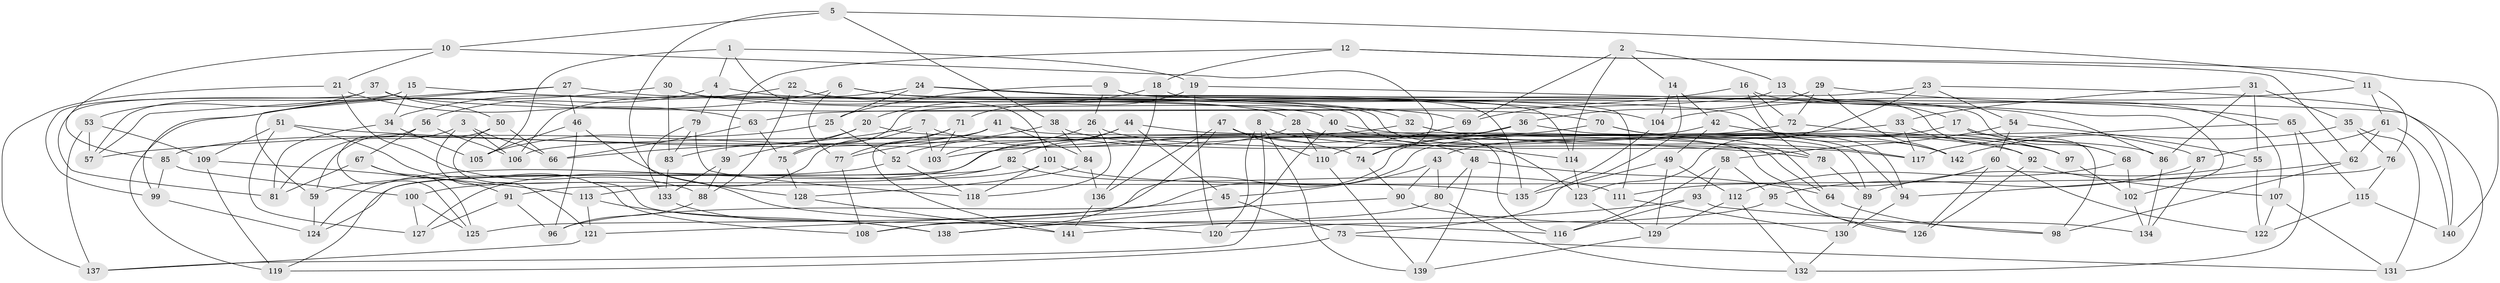 // coarse degree distribution, {4: 0.44565217391304346, 6: 0.4673913043478261, 5: 0.07608695652173914, 3: 0.010869565217391304}
// Generated by graph-tools (version 1.1) at 2025/24/03/03/25 07:24:27]
// undirected, 142 vertices, 284 edges
graph export_dot {
graph [start="1"]
  node [color=gray90,style=filled];
  1;
  2;
  3;
  4;
  5;
  6;
  7;
  8;
  9;
  10;
  11;
  12;
  13;
  14;
  15;
  16;
  17;
  18;
  19;
  20;
  21;
  22;
  23;
  24;
  25;
  26;
  27;
  28;
  29;
  30;
  31;
  32;
  33;
  34;
  35;
  36;
  37;
  38;
  39;
  40;
  41;
  42;
  43;
  44;
  45;
  46;
  47;
  48;
  49;
  50;
  51;
  52;
  53;
  54;
  55;
  56;
  57;
  58;
  59;
  60;
  61;
  62;
  63;
  64;
  65;
  66;
  67;
  68;
  69;
  70;
  71;
  72;
  73;
  74;
  75;
  76;
  77;
  78;
  79;
  80;
  81;
  82;
  83;
  84;
  85;
  86;
  87;
  88;
  89;
  90;
  91;
  92;
  93;
  94;
  95;
  96;
  97;
  98;
  99;
  100;
  101;
  102;
  103;
  104;
  105;
  106;
  107;
  108;
  109;
  110;
  111;
  112;
  113;
  114;
  115;
  116;
  117;
  118;
  119;
  120;
  121;
  122;
  123;
  124;
  125;
  126;
  127;
  128;
  129;
  130;
  131;
  132;
  133;
  134;
  135;
  136;
  137;
  138;
  139;
  140;
  141;
  142;
  1 -- 19;
  1 -- 105;
  1 -- 101;
  1 -- 4;
  2 -- 114;
  2 -- 69;
  2 -- 13;
  2 -- 14;
  3 -- 121;
  3 -- 106;
  3 -- 66;
  3 -- 81;
  4 -- 56;
  4 -- 86;
  4 -- 79;
  5 -- 11;
  5 -- 10;
  5 -- 38;
  5 -- 128;
  6 -- 64;
  6 -- 119;
  6 -- 77;
  6 -- 32;
  7 -- 103;
  7 -- 66;
  7 -- 75;
  7 -- 74;
  8 -- 139;
  8 -- 78;
  8 -- 137;
  8 -- 120;
  9 -- 114;
  9 -- 111;
  9 -- 26;
  9 -- 25;
  10 -- 74;
  10 -- 85;
  10 -- 21;
  11 -- 76;
  11 -- 61;
  11 -- 104;
  12 -- 140;
  12 -- 39;
  12 -- 62;
  12 -- 18;
  13 -- 63;
  13 -- 17;
  13 -- 97;
  14 -- 73;
  14 -- 104;
  14 -- 42;
  15 -- 34;
  15 -- 104;
  15 -- 81;
  15 -- 57;
  16 -- 107;
  16 -- 78;
  16 -- 69;
  16 -- 72;
  17 -- 68;
  17 -- 43;
  17 -- 98;
  18 -- 20;
  18 -- 136;
  18 -- 68;
  19 -- 71;
  19 -- 102;
  19 -- 120;
  20 -- 86;
  20 -- 83;
  20 -- 39;
  21 -- 63;
  21 -- 88;
  21 -- 137;
  22 -- 88;
  22 -- 34;
  22 -- 123;
  22 -- 28;
  23 -- 140;
  23 -- 123;
  23 -- 54;
  23 -- 75;
  24 -- 25;
  24 -- 135;
  24 -- 131;
  24 -- 106;
  25 -- 105;
  25 -- 52;
  26 -- 103;
  26 -- 114;
  26 -- 118;
  27 -- 57;
  27 -- 46;
  27 -- 59;
  27 -- 40;
  28 -- 110;
  28 -- 52;
  28 -- 117;
  29 -- 36;
  29 -- 142;
  29 -- 72;
  29 -- 65;
  30 -- 99;
  30 -- 142;
  30 -- 69;
  30 -- 83;
  31 -- 55;
  31 -- 86;
  31 -- 33;
  31 -- 35;
  32 -- 117;
  32 -- 89;
  32 -- 57;
  33 -- 92;
  33 -- 117;
  33 -- 103;
  34 -- 105;
  34 -- 81;
  35 -- 76;
  35 -- 131;
  35 -- 142;
  36 -- 106;
  36 -- 94;
  36 -- 74;
  37 -- 53;
  37 -- 99;
  37 -- 50;
  37 -- 70;
  38 -- 92;
  38 -- 84;
  38 -- 77;
  39 -- 88;
  39 -- 133;
  40 -- 116;
  40 -- 138;
  40 -- 97;
  41 -- 85;
  41 -- 84;
  41 -- 126;
  41 -- 141;
  42 -- 97;
  42 -- 125;
  42 -- 49;
  43 -- 80;
  43 -- 90;
  43 -- 45;
  44 -- 82;
  44 -- 119;
  44 -- 45;
  44 -- 64;
  45 -- 96;
  45 -- 73;
  46 -- 96;
  46 -- 116;
  46 -- 105;
  47 -- 110;
  47 -- 136;
  47 -- 108;
  47 -- 48;
  48 -- 80;
  48 -- 139;
  48 -- 64;
  49 -- 135;
  49 -- 112;
  49 -- 129;
  50 -- 66;
  50 -- 120;
  50 -- 59;
  51 -- 127;
  51 -- 78;
  51 -- 108;
  51 -- 109;
  52 -- 59;
  52 -- 118;
  53 -- 57;
  53 -- 137;
  53 -- 109;
  54 -- 58;
  54 -- 60;
  54 -- 55;
  55 -- 89;
  55 -- 122;
  56 -- 125;
  56 -- 106;
  56 -- 67;
  58 -- 116;
  58 -- 95;
  58 -- 93;
  59 -- 124;
  60 -- 111;
  60 -- 122;
  60 -- 126;
  61 -- 62;
  61 -- 87;
  61 -- 140;
  62 -- 94;
  62 -- 98;
  63 -- 75;
  63 -- 66;
  64 -- 98;
  65 -- 117;
  65 -- 115;
  65 -- 132;
  67 -- 81;
  67 -- 91;
  67 -- 125;
  68 -- 102;
  68 -- 112;
  69 -- 110;
  70 -- 124;
  70 -- 142;
  70 -- 94;
  71 -- 77;
  71 -- 103;
  71 -- 113;
  72 -- 87;
  72 -- 121;
  73 -- 131;
  73 -- 119;
  74 -- 90;
  75 -- 128;
  76 -- 115;
  76 -- 91;
  77 -- 108;
  78 -- 89;
  79 -- 133;
  79 -- 83;
  79 -- 118;
  80 -- 132;
  80 -- 138;
  82 -- 100;
  82 -- 111;
  82 -- 124;
  83 -- 133;
  84 -- 128;
  84 -- 136;
  85 -- 99;
  85 -- 100;
  86 -- 134;
  87 -- 95;
  87 -- 134;
  88 -- 96;
  89 -- 130;
  90 -- 108;
  90 -- 134;
  91 -- 127;
  91 -- 96;
  92 -- 126;
  92 -- 107;
  93 -- 98;
  93 -- 141;
  93 -- 116;
  94 -- 130;
  95 -- 126;
  95 -- 120;
  97 -- 102;
  99 -- 124;
  100 -- 125;
  100 -- 127;
  101 -- 135;
  101 -- 118;
  101 -- 127;
  102 -- 134;
  104 -- 135;
  107 -- 131;
  107 -- 122;
  109 -- 113;
  109 -- 119;
  110 -- 139;
  111 -- 130;
  112 -- 129;
  112 -- 132;
  113 -- 138;
  113 -- 121;
  114 -- 123;
  115 -- 122;
  115 -- 140;
  121 -- 137;
  123 -- 129;
  128 -- 141;
  129 -- 139;
  130 -- 132;
  133 -- 138;
  136 -- 141;
}
